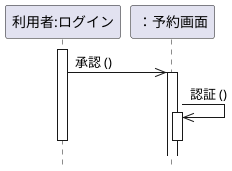@startuml 4-2
hide footbox
participant "利用者:ログイン" as login
participant "：予約画面" as reservation
activate login
login ->> reservation: 承認 ()
activate reservation
reservation ->> reservation: 認証 ()
activate reservation
deactivate reservation
deactivate login
@enduml